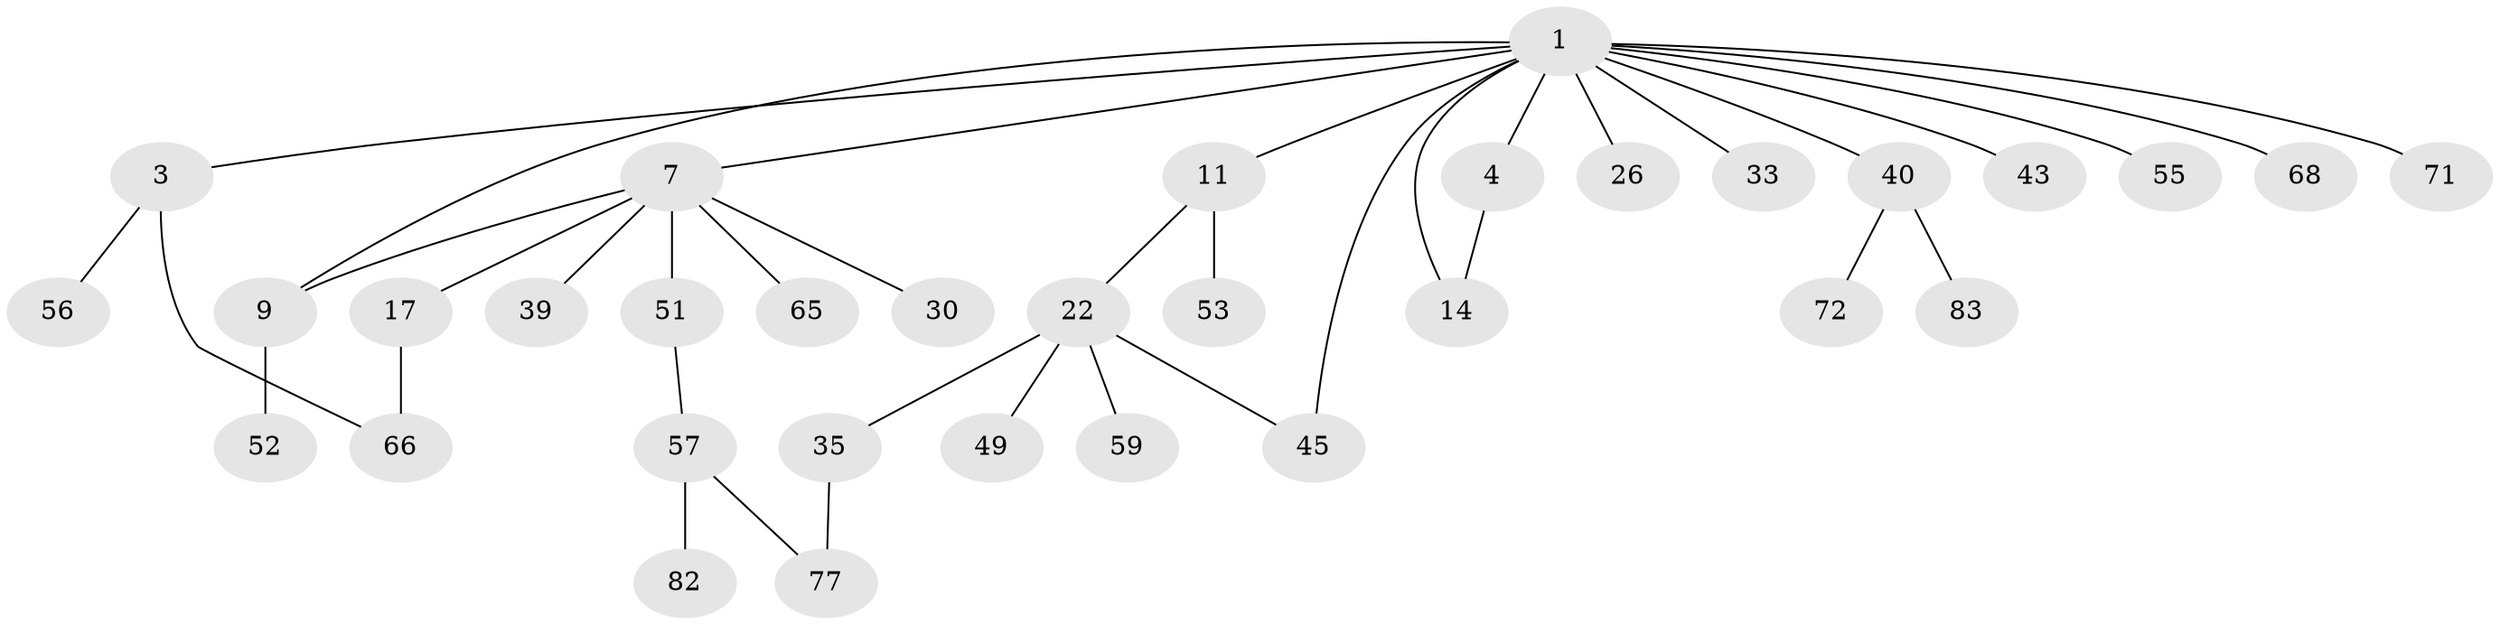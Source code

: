 // original degree distribution, {5: 0.026785714285714284, 6: 0.017857142857142856, 4: 0.09821428571428571, 2: 0.3125, 3: 0.13392857142857142, 1: 0.4107142857142857}
// Generated by graph-tools (version 1.1) at 2025/16/03/04/25 18:16:54]
// undirected, 33 vertices, 37 edges
graph export_dot {
graph [start="1"]
  node [color=gray90,style=filled];
  1 [super="+2+6+37"];
  3 [super="+8+21"];
  4 [super="+5+58+19"];
  7 [super="+20+31+10+18"];
  9 [super="+16+25"];
  11;
  14 [super="+36+38+29"];
  17 [super="+102+50"];
  22 [super="+27+24"];
  26 [super="+42"];
  30;
  33 [super="+34"];
  35 [super="+46+75"];
  39 [super="+101"];
  40 [super="+67+88"];
  43;
  45 [super="+104+105+74"];
  49 [super="+70"];
  51;
  52 [super="+61+79"];
  53;
  55 [super="+107+87+78"];
  56 [super="+76"];
  57 [super="+69"];
  59 [super="+60"];
  65;
  66;
  68 [super="+97"];
  71 [super="+92"];
  72;
  77 [super="+89+84"];
  82 [super="+98"];
  83 [super="+94"];
  1 -- 3;
  1 -- 7;
  1 -- 4;
  1 -- 68;
  1 -- 55;
  1 -- 9;
  1 -- 14;
  1 -- 33;
  1 -- 40;
  1 -- 11;
  1 -- 26;
  1 -- 43;
  1 -- 45;
  1 -- 71;
  3 -- 66;
  3 -- 56;
  4 -- 14;
  7 -- 30;
  7 -- 51;
  7 -- 39;
  7 -- 65;
  7 -- 17;
  7 -- 9;
  9 -- 52;
  11 -- 22;
  11 -- 53;
  17 -- 66;
  22 -- 59;
  22 -- 49;
  22 -- 35;
  22 -- 45;
  35 -- 77;
  40 -- 72;
  40 -- 83;
  51 -- 57;
  57 -- 77;
  57 -- 82;
}
